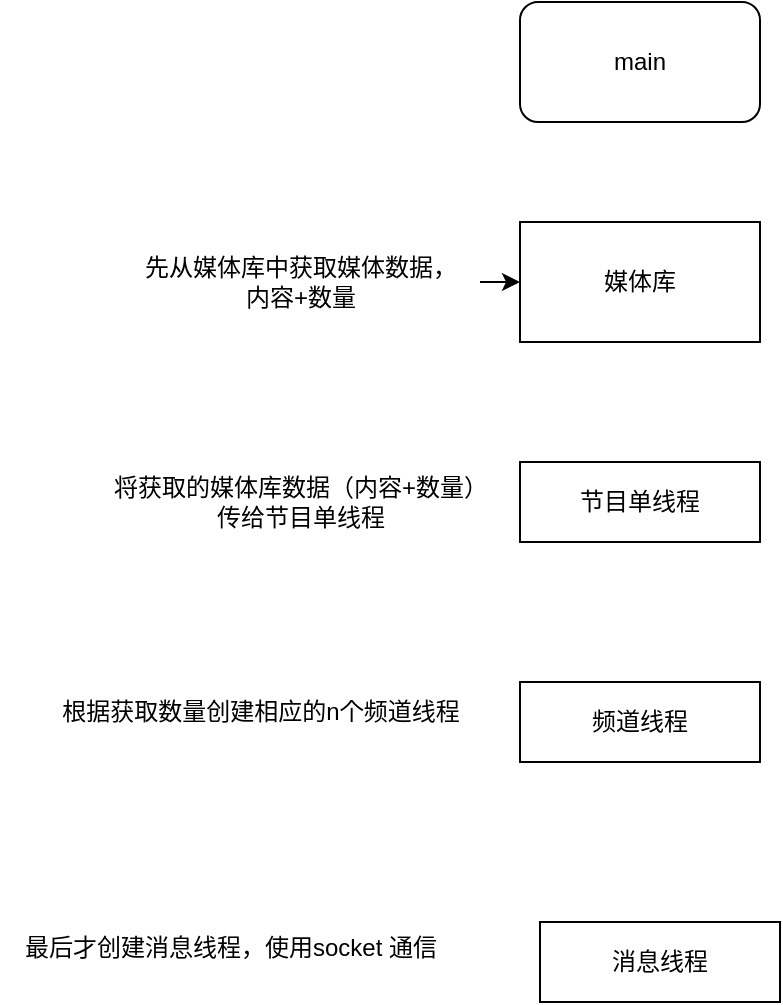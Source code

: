 <mxfile>
    <diagram id="sniQ5AtO-P1mudK7dxSz" name="main">
        <mxGraphModel dx="596" dy="650" grid="1" gridSize="10" guides="1" tooltips="1" connect="1" arrows="1" fold="1" page="1" pageScale="1" pageWidth="850" pageHeight="1100" background="none" math="0" shadow="0">
            <root>
                <mxCell id="0"/>
                <mxCell id="1" parent="0"/>
                <mxCell id="76" value="消息线程" style="rounded=0;whiteSpace=wrap;html=1;" vertex="1" parent="1">
                    <mxGeometry x="290" y="480" width="120" height="40" as="geometry"/>
                </mxCell>
                <mxCell id="77" value="节目单线程" style="rounded=0;whiteSpace=wrap;html=1;" vertex="1" parent="1">
                    <mxGeometry x="280" y="250" width="120" height="40" as="geometry"/>
                </mxCell>
                <mxCell id="78" value="频道线程" style="rounded=0;whiteSpace=wrap;html=1;" vertex="1" parent="1">
                    <mxGeometry x="280" y="360" width="120" height="40" as="geometry"/>
                </mxCell>
                <mxCell id="2kY64bB2j5rrbZhn32bx-78" value="main" style="rounded=1;whiteSpace=wrap;html=1;" vertex="1" parent="1">
                    <mxGeometry x="280" y="20" width="120" height="60" as="geometry"/>
                </mxCell>
                <mxCell id="2kY64bB2j5rrbZhn32bx-79" value="媒体库" style="rounded=0;whiteSpace=wrap;html=1;" vertex="1" parent="1">
                    <mxGeometry x="280" y="130" width="120" height="60" as="geometry"/>
                </mxCell>
                <mxCell id="kX3MCS0K4-PeR_7Zibnm-79" style="edgeStyle=none;html=1;entryX=0;entryY=0.5;entryDx=0;entryDy=0;" edge="1" parent="1" source="kX3MCS0K4-PeR_7Zibnm-78" target="2kY64bB2j5rrbZhn32bx-79">
                    <mxGeometry relative="1" as="geometry"/>
                </mxCell>
                <mxCell id="kX3MCS0K4-PeR_7Zibnm-78" value="先从媒体库中获取媒体数据，&lt;div&gt;内容+数量&lt;/div&gt;" style="text;html=1;align=center;verticalAlign=middle;resizable=0;points=[];autosize=1;strokeColor=none;fillColor=none;" vertex="1" parent="1">
                    <mxGeometry x="80" y="140" width="180" height="40" as="geometry"/>
                </mxCell>
                <mxCell id="kX3MCS0K4-PeR_7Zibnm-80" value="将获取的媒体库数据（内容+数量）&lt;div&gt;传给节目单线程&lt;/div&gt;" style="text;html=1;align=center;verticalAlign=middle;resizable=0;points=[];autosize=1;strokeColor=none;fillColor=none;" vertex="1" parent="1">
                    <mxGeometry x="65" y="250" width="210" height="40" as="geometry"/>
                </mxCell>
                <mxCell id="kX3MCS0K4-PeR_7Zibnm-81" value="根据获取数量创建相应的n个频道线程" style="text;html=1;align=center;verticalAlign=middle;resizable=0;points=[];autosize=1;strokeColor=none;fillColor=none;" vertex="1" parent="1">
                    <mxGeometry x="40" y="360" width="220" height="30" as="geometry"/>
                </mxCell>
                <mxCell id="kX3MCS0K4-PeR_7Zibnm-82" value="最后才创建消息线程，使用socket 通信" style="text;html=1;align=center;verticalAlign=middle;resizable=0;points=[];autosize=1;strokeColor=none;fillColor=none;" vertex="1" parent="1">
                    <mxGeometry x="20" y="478" width="230" height="30" as="geometry"/>
                </mxCell>
            </root>
        </mxGraphModel>
    </diagram>
    <diagram id="PoKpmcFk1H6phPo-jwLa" name="thr_msgcntl">
        <mxGraphModel dx="715" dy="780" grid="1" gridSize="10" guides="1" tooltips="1" connect="1" arrows="1" fold="1" page="1" pageScale="1" pageWidth="850" pageHeight="1100" math="0" shadow="0">
            <root>
                <mxCell id="0"/>
                <mxCell id="1" parent="0"/>
                <mxCell id="9l3JoYngRvh0Jd3_UCmr-1" value="消息线程" style="rounded=0;whiteSpace=wrap;html=1;" vertex="1" parent="1">
                    <mxGeometry x="100" y="150" width="120" height="60" as="geometry"/>
                </mxCell>
            </root>
        </mxGraphModel>
    </diagram>
    <diagram id="_B99x2PyViBlCt-gA24M" name="thr_list">
        <mxGraphModel dx="715" dy="780" grid="1" gridSize="10" guides="1" tooltips="1" connect="1" arrows="1" fold="1" page="1" pageScale="1" pageWidth="850" pageHeight="1100" math="0" shadow="0">
            <root>
                <mxCell id="0"/>
                <mxCell id="1" parent="0"/>
                <mxCell id="R3D3ateZzQPgHFfZyDml-1" value="节目单线程" style="rounded=0;whiteSpace=wrap;html=1;" vertex="1" parent="1">
                    <mxGeometry x="80" y="130" width="120" height="60" as="geometry"/>
                </mxCell>
                <mxCell id="kL6ILA-OuGcA11_34-Yg-3" value="thr_list_create" style="rounded=0;whiteSpace=wrap;html=1;" vertex="1" parent="1">
                    <mxGeometry x="290" y="50" width="190" height="40" as="geometry"/>
                </mxCell>
            </root>
        </mxGraphModel>
    </diagram>
    <diagram id="XtY-fO6--vy7Owh5FpWg" name="thr_channel">
        <mxGraphModel dx="715" dy="780" grid="1" gridSize="10" guides="1" tooltips="1" connect="1" arrows="1" fold="1" page="1" pageScale="1" pageWidth="850" pageHeight="1100" math="0" shadow="0">
            <root>
                <mxCell id="0"/>
                <mxCell id="1" parent="0"/>
                <mxCell id="IIaKj1g6RGypwZwQjYH2-1" value="频道线程" style="rounded=0;whiteSpace=wrap;html=1;" vertex="1" parent="1">
                    <mxGeometry x="80" y="160" width="120" height="60" as="geometry"/>
                </mxCell>
            </root>
        </mxGraphModel>
    </diagram>
</mxfile>